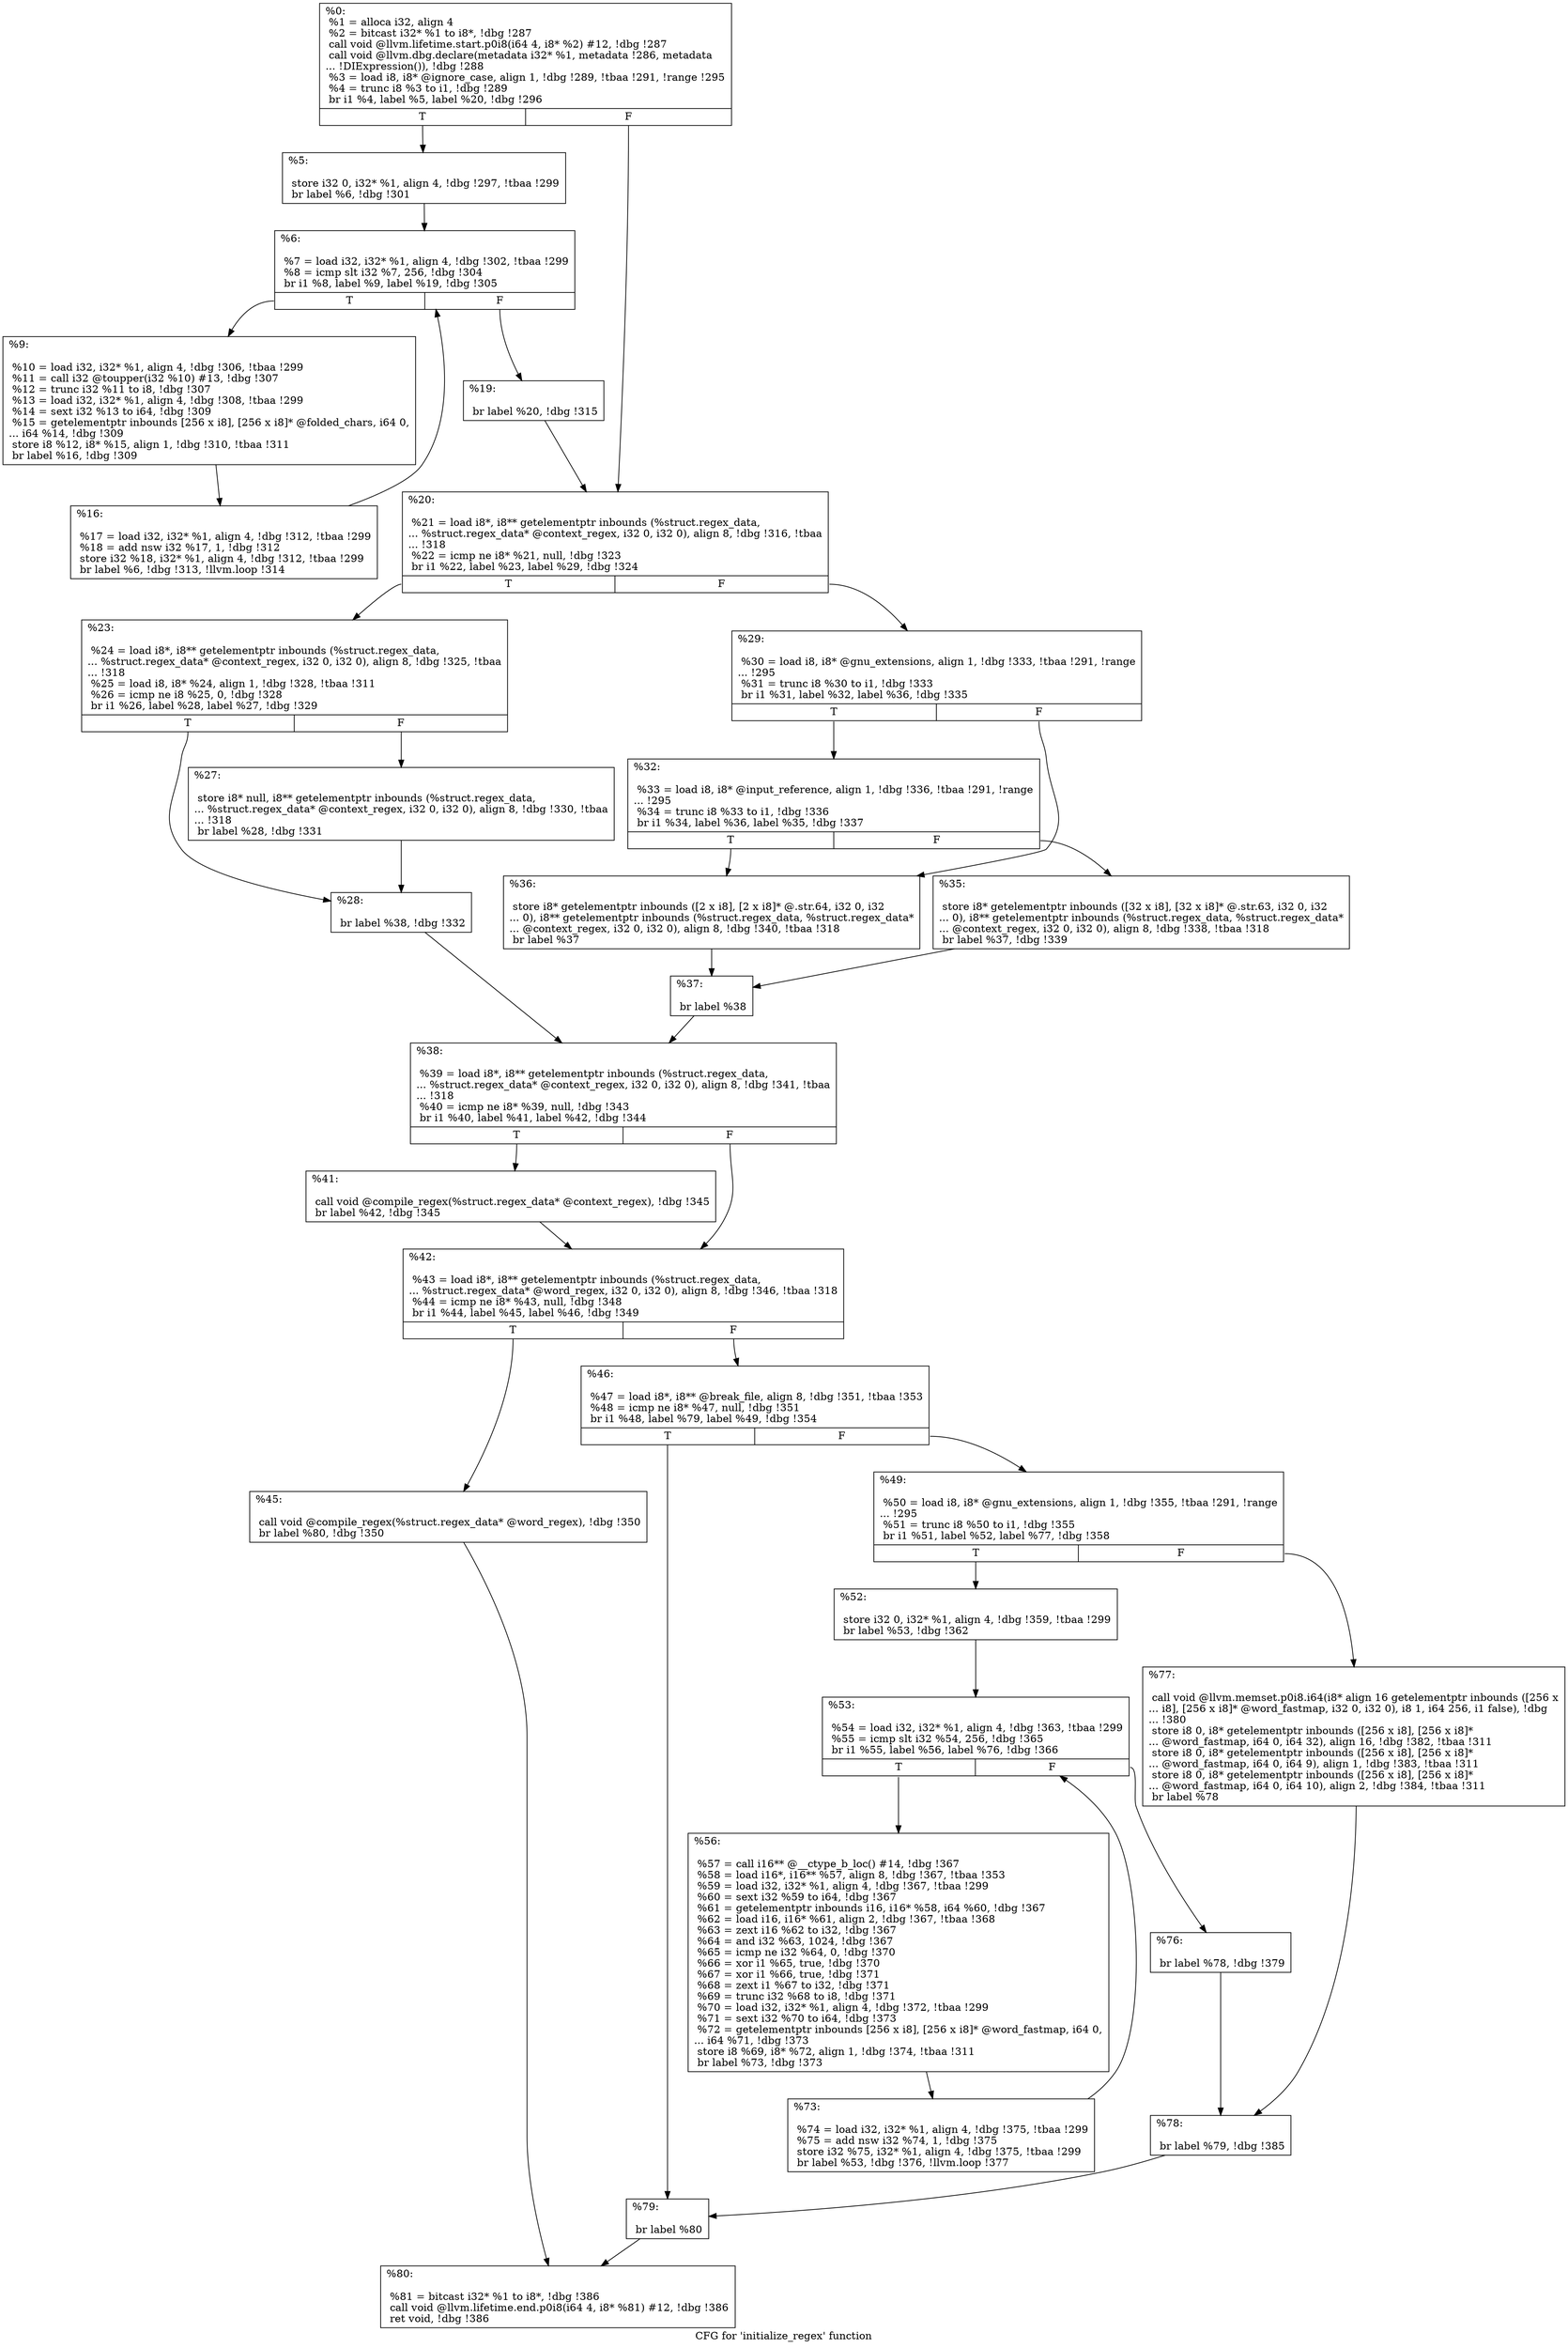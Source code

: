 digraph "CFG for 'initialize_regex' function" {
	label="CFG for 'initialize_regex' function";

	Node0x226aef0 [shape=record,label="{%0:\l  %1 = alloca i32, align 4\l  %2 = bitcast i32* %1 to i8*, !dbg !287\l  call void @llvm.lifetime.start.p0i8(i64 4, i8* %2) #12, !dbg !287\l  call void @llvm.dbg.declare(metadata i32* %1, metadata !286, metadata\l... !DIExpression()), !dbg !288\l  %3 = load i8, i8* @ignore_case, align 1, !dbg !289, !tbaa !291, !range !295\l  %4 = trunc i8 %3 to i1, !dbg !289\l  br i1 %4, label %5, label %20, !dbg !296\l|{<s0>T|<s1>F}}"];
	Node0x226aef0:s0 -> Node0x226be40;
	Node0x226aef0:s1 -> Node0x226bfd0;
	Node0x226be40 [shape=record,label="{%5:\l\l  store i32 0, i32* %1, align 4, !dbg !297, !tbaa !299\l  br label %6, !dbg !301\l}"];
	Node0x226be40 -> Node0x226be90;
	Node0x226be90 [shape=record,label="{%6:\l\l  %7 = load i32, i32* %1, align 4, !dbg !302, !tbaa !299\l  %8 = icmp slt i32 %7, 256, !dbg !304\l  br i1 %8, label %9, label %19, !dbg !305\l|{<s0>T|<s1>F}}"];
	Node0x226be90:s0 -> Node0x226bee0;
	Node0x226be90:s1 -> Node0x226bf80;
	Node0x226bee0 [shape=record,label="{%9:\l\l  %10 = load i32, i32* %1, align 4, !dbg !306, !tbaa !299\l  %11 = call i32 @toupper(i32 %10) #13, !dbg !307\l  %12 = trunc i32 %11 to i8, !dbg !307\l  %13 = load i32, i32* %1, align 4, !dbg !308, !tbaa !299\l  %14 = sext i32 %13 to i64, !dbg !309\l  %15 = getelementptr inbounds [256 x i8], [256 x i8]* @folded_chars, i64 0,\l... i64 %14, !dbg !309\l  store i8 %12, i8* %15, align 1, !dbg !310, !tbaa !311\l  br label %16, !dbg !309\l}"];
	Node0x226bee0 -> Node0x226bf30;
	Node0x226bf30 [shape=record,label="{%16:\l\l  %17 = load i32, i32* %1, align 4, !dbg !312, !tbaa !299\l  %18 = add nsw i32 %17, 1, !dbg !312\l  store i32 %18, i32* %1, align 4, !dbg !312, !tbaa !299\l  br label %6, !dbg !313, !llvm.loop !314\l}"];
	Node0x226bf30 -> Node0x226be90;
	Node0x226bf80 [shape=record,label="{%19:\l\l  br label %20, !dbg !315\l}"];
	Node0x226bf80 -> Node0x226bfd0;
	Node0x226bfd0 [shape=record,label="{%20:\l\l  %21 = load i8*, i8** getelementptr inbounds (%struct.regex_data,\l... %struct.regex_data* @context_regex, i32 0, i32 0), align 8, !dbg !316, !tbaa\l... !318\l  %22 = icmp ne i8* %21, null, !dbg !323\l  br i1 %22, label %23, label %29, !dbg !324\l|{<s0>T|<s1>F}}"];
	Node0x226bfd0:s0 -> Node0x226c020;
	Node0x226bfd0:s1 -> Node0x226c110;
	Node0x226c020 [shape=record,label="{%23:\l\l  %24 = load i8*, i8** getelementptr inbounds (%struct.regex_data,\l... %struct.regex_data* @context_regex, i32 0, i32 0), align 8, !dbg !325, !tbaa\l... !318\l  %25 = load i8, i8* %24, align 1, !dbg !328, !tbaa !311\l  %26 = icmp ne i8 %25, 0, !dbg !328\l  br i1 %26, label %28, label %27, !dbg !329\l|{<s0>T|<s1>F}}"];
	Node0x226c020:s0 -> Node0x226c0c0;
	Node0x226c020:s1 -> Node0x226c070;
	Node0x226c070 [shape=record,label="{%27:\l\l  store i8* null, i8** getelementptr inbounds (%struct.regex_data,\l... %struct.regex_data* @context_regex, i32 0, i32 0), align 8, !dbg !330, !tbaa\l... !318\l  br label %28, !dbg !331\l}"];
	Node0x226c070 -> Node0x226c0c0;
	Node0x226c0c0 [shape=record,label="{%28:\l\l  br label %38, !dbg !332\l}"];
	Node0x226c0c0 -> Node0x226c2a0;
	Node0x226c110 [shape=record,label="{%29:\l\l  %30 = load i8, i8* @gnu_extensions, align 1, !dbg !333, !tbaa !291, !range\l... !295\l  %31 = trunc i8 %30 to i1, !dbg !333\l  br i1 %31, label %32, label %36, !dbg !335\l|{<s0>T|<s1>F}}"];
	Node0x226c110:s0 -> Node0x226c160;
	Node0x226c110:s1 -> Node0x226c200;
	Node0x226c160 [shape=record,label="{%32:\l\l  %33 = load i8, i8* @input_reference, align 1, !dbg !336, !tbaa !291, !range\l... !295\l  %34 = trunc i8 %33 to i1, !dbg !336\l  br i1 %34, label %36, label %35, !dbg !337\l|{<s0>T|<s1>F}}"];
	Node0x226c160:s0 -> Node0x226c200;
	Node0x226c160:s1 -> Node0x226c1b0;
	Node0x226c1b0 [shape=record,label="{%35:\l\l  store i8* getelementptr inbounds ([32 x i8], [32 x i8]* @.str.63, i32 0, i32\l... 0), i8** getelementptr inbounds (%struct.regex_data, %struct.regex_data*\l... @context_regex, i32 0, i32 0), align 8, !dbg !338, !tbaa !318\l  br label %37, !dbg !339\l}"];
	Node0x226c1b0 -> Node0x226c250;
	Node0x226c200 [shape=record,label="{%36:\l\l  store i8* getelementptr inbounds ([2 x i8], [2 x i8]* @.str.64, i32 0, i32\l... 0), i8** getelementptr inbounds (%struct.regex_data, %struct.regex_data*\l... @context_regex, i32 0, i32 0), align 8, !dbg !340, !tbaa !318\l  br label %37\l}"];
	Node0x226c200 -> Node0x226c250;
	Node0x226c250 [shape=record,label="{%37:\l\l  br label %38\l}"];
	Node0x226c250 -> Node0x226c2a0;
	Node0x226c2a0 [shape=record,label="{%38:\l\l  %39 = load i8*, i8** getelementptr inbounds (%struct.regex_data,\l... %struct.regex_data* @context_regex, i32 0, i32 0), align 8, !dbg !341, !tbaa\l... !318\l  %40 = icmp ne i8* %39, null, !dbg !343\l  br i1 %40, label %41, label %42, !dbg !344\l|{<s0>T|<s1>F}}"];
	Node0x226c2a0:s0 -> Node0x226c2f0;
	Node0x226c2a0:s1 -> Node0x226c340;
	Node0x226c2f0 [shape=record,label="{%41:\l\l  call void @compile_regex(%struct.regex_data* @context_regex), !dbg !345\l  br label %42, !dbg !345\l}"];
	Node0x226c2f0 -> Node0x226c340;
	Node0x226c340 [shape=record,label="{%42:\l\l  %43 = load i8*, i8** getelementptr inbounds (%struct.regex_data,\l... %struct.regex_data* @word_regex, i32 0, i32 0), align 8, !dbg !346, !tbaa !318\l  %44 = icmp ne i8* %43, null, !dbg !348\l  br i1 %44, label %45, label %46, !dbg !349\l|{<s0>T|<s1>F}}"];
	Node0x226c340:s0 -> Node0x226c390;
	Node0x226c340:s1 -> Node0x226c3e0;
	Node0x226c390 [shape=record,label="{%45:\l\l  call void @compile_regex(%struct.regex_data* @word_regex), !dbg !350\l  br label %80, !dbg !350\l}"];
	Node0x226c390 -> Node0x226c700;
	Node0x226c3e0 [shape=record,label="{%46:\l\l  %47 = load i8*, i8** @break_file, align 8, !dbg !351, !tbaa !353\l  %48 = icmp ne i8* %47, null, !dbg !351\l  br i1 %48, label %79, label %49, !dbg !354\l|{<s0>T|<s1>F}}"];
	Node0x226c3e0:s0 -> Node0x226c6b0;
	Node0x226c3e0:s1 -> Node0x226c430;
	Node0x226c430 [shape=record,label="{%49:\l\l  %50 = load i8, i8* @gnu_extensions, align 1, !dbg !355, !tbaa !291, !range\l... !295\l  %51 = trunc i8 %50 to i1, !dbg !355\l  br i1 %51, label %52, label %77, !dbg !358\l|{<s0>T|<s1>F}}"];
	Node0x226c430:s0 -> Node0x226c480;
	Node0x226c430:s1 -> Node0x226c610;
	Node0x226c480 [shape=record,label="{%52:\l\l  store i32 0, i32* %1, align 4, !dbg !359, !tbaa !299\l  br label %53, !dbg !362\l}"];
	Node0x226c480 -> Node0x226c4d0;
	Node0x226c4d0 [shape=record,label="{%53:\l\l  %54 = load i32, i32* %1, align 4, !dbg !363, !tbaa !299\l  %55 = icmp slt i32 %54, 256, !dbg !365\l  br i1 %55, label %56, label %76, !dbg !366\l|{<s0>T|<s1>F}}"];
	Node0x226c4d0:s0 -> Node0x226c520;
	Node0x226c4d0:s1 -> Node0x226c5c0;
	Node0x226c520 [shape=record,label="{%56:\l\l  %57 = call i16** @__ctype_b_loc() #14, !dbg !367\l  %58 = load i16*, i16** %57, align 8, !dbg !367, !tbaa !353\l  %59 = load i32, i32* %1, align 4, !dbg !367, !tbaa !299\l  %60 = sext i32 %59 to i64, !dbg !367\l  %61 = getelementptr inbounds i16, i16* %58, i64 %60, !dbg !367\l  %62 = load i16, i16* %61, align 2, !dbg !367, !tbaa !368\l  %63 = zext i16 %62 to i32, !dbg !367\l  %64 = and i32 %63, 1024, !dbg !367\l  %65 = icmp ne i32 %64, 0, !dbg !370\l  %66 = xor i1 %65, true, !dbg !370\l  %67 = xor i1 %66, true, !dbg !371\l  %68 = zext i1 %67 to i32, !dbg !371\l  %69 = trunc i32 %68 to i8, !dbg !371\l  %70 = load i32, i32* %1, align 4, !dbg !372, !tbaa !299\l  %71 = sext i32 %70 to i64, !dbg !373\l  %72 = getelementptr inbounds [256 x i8], [256 x i8]* @word_fastmap, i64 0,\l... i64 %71, !dbg !373\l  store i8 %69, i8* %72, align 1, !dbg !374, !tbaa !311\l  br label %73, !dbg !373\l}"];
	Node0x226c520 -> Node0x226c570;
	Node0x226c570 [shape=record,label="{%73:\l\l  %74 = load i32, i32* %1, align 4, !dbg !375, !tbaa !299\l  %75 = add nsw i32 %74, 1, !dbg !375\l  store i32 %75, i32* %1, align 4, !dbg !375, !tbaa !299\l  br label %53, !dbg !376, !llvm.loop !377\l}"];
	Node0x226c570 -> Node0x226c4d0;
	Node0x226c5c0 [shape=record,label="{%76:\l\l  br label %78, !dbg !379\l}"];
	Node0x226c5c0 -> Node0x226c660;
	Node0x226c610 [shape=record,label="{%77:\l\l  call void @llvm.memset.p0i8.i64(i8* align 16 getelementptr inbounds ([256 x\l... i8], [256 x i8]* @word_fastmap, i32 0, i32 0), i8 1, i64 256, i1 false), !dbg\l... !380\l  store i8 0, i8* getelementptr inbounds ([256 x i8], [256 x i8]*\l... @word_fastmap, i64 0, i64 32), align 16, !dbg !382, !tbaa !311\l  store i8 0, i8* getelementptr inbounds ([256 x i8], [256 x i8]*\l... @word_fastmap, i64 0, i64 9), align 1, !dbg !383, !tbaa !311\l  store i8 0, i8* getelementptr inbounds ([256 x i8], [256 x i8]*\l... @word_fastmap, i64 0, i64 10), align 2, !dbg !384, !tbaa !311\l  br label %78\l}"];
	Node0x226c610 -> Node0x226c660;
	Node0x226c660 [shape=record,label="{%78:\l\l  br label %79, !dbg !385\l}"];
	Node0x226c660 -> Node0x226c6b0;
	Node0x226c6b0 [shape=record,label="{%79:\l\l  br label %80\l}"];
	Node0x226c6b0 -> Node0x226c700;
	Node0x226c700 [shape=record,label="{%80:\l\l  %81 = bitcast i32* %1 to i8*, !dbg !386\l  call void @llvm.lifetime.end.p0i8(i64 4, i8* %81) #12, !dbg !386\l  ret void, !dbg !386\l}"];
}
